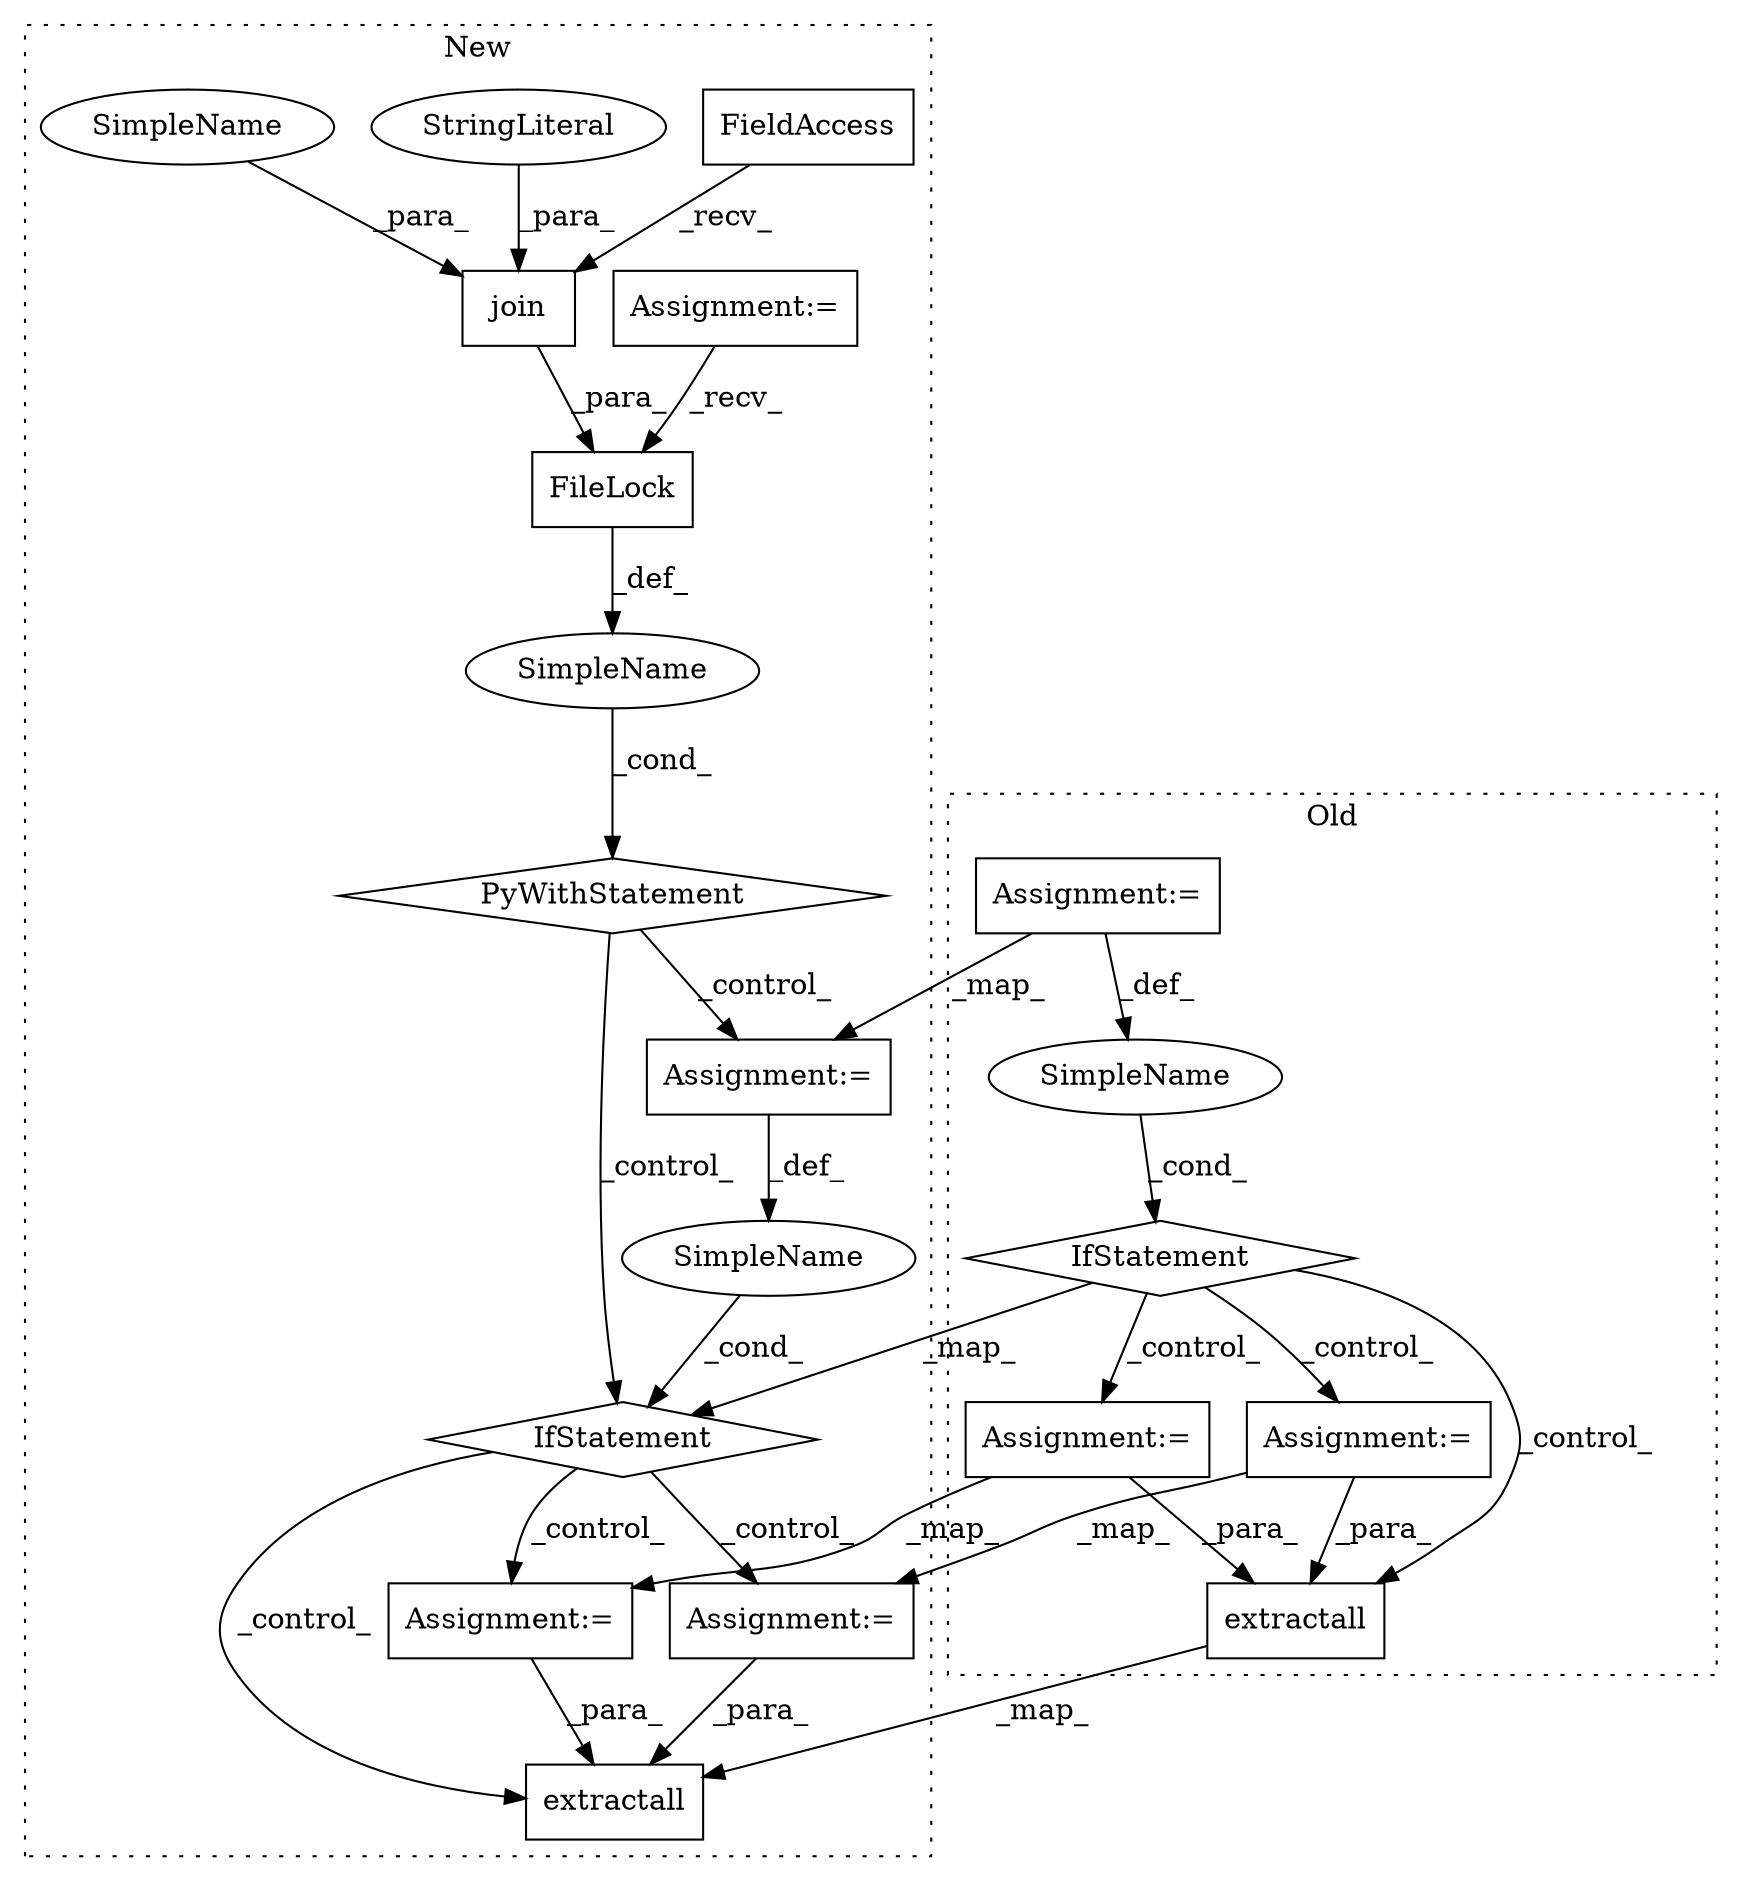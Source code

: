 digraph G {
subgraph cluster0 {
1 [label="extractall" a="32" s="1221,1264" l="11,1" shape="box"];
7 [label="IfStatement" a="25" s="1050,1080" l="4,2" shape="diamond"];
12 [label="Assignment:=" a="7" s="1178" l="1" shape="box"];
15 [label="SimpleName" a="42" s="" l="" shape="ellipse"];
17 [label="Assignment:=" a="7" s="1136" l="1" shape="box"];
19 [label="Assignment:=" a="7" s="911" l="1" shape="box"];
label = "Old";
style="dotted";
}
subgraph cluster1 {
2 [label="extractall" a="32" s="1344,1387" l="11,1" shape="box"];
3 [label="SimpleName" a="42" s="" l="" shape="ellipse"];
4 [label="PyWithStatement" a="104" s="942,1001" l="10,2" shape="diamond"];
5 [label="Assignment:=" a="7" s="592" l="8" shape="box"];
6 [label="IfStatement" a="25" s="1163,1193" l="4,2" shape="diamond"];
8 [label="FileLock" a="32" s="961,1000" l="9,1" shape="box"];
9 [label="join" a="32" s="978,999" l="5,1" shape="box"];
10 [label="FieldAccess" a="22" s="970" l="7" shape="box"];
11 [label="StringLiteral" a="45" s="993" l="6" shape="ellipse"];
13 [label="Assignment:=" a="7" s="1299" l="1" shape="box"];
14 [label="SimpleName" a="42" s="" l="" shape="ellipse"];
16 [label="Assignment:=" a="7" s="1255" l="1" shape="box"];
18 [label="Assignment:=" a="7" s="1020" l="1" shape="box"];
20 [label="SimpleName" a="42" s="983" l="9" shape="ellipse"];
label = "New";
style="dotted";
}
1 -> 2 [label="_map_"];
3 -> 4 [label="_cond_"];
4 -> 18 [label="_control_"];
4 -> 6 [label="_control_"];
5 -> 8 [label="_recv_"];
6 -> 16 [label="_control_"];
6 -> 2 [label="_control_"];
6 -> 13 [label="_control_"];
7 -> 1 [label="_control_"];
7 -> 17 [label="_control_"];
7 -> 12 [label="_control_"];
7 -> 6 [label="_map_"];
8 -> 3 [label="_def_"];
9 -> 8 [label="_para_"];
10 -> 9 [label="_recv_"];
11 -> 9 [label="_para_"];
12 -> 1 [label="_para_"];
12 -> 13 [label="_map_"];
13 -> 2 [label="_para_"];
14 -> 6 [label="_cond_"];
15 -> 7 [label="_cond_"];
16 -> 2 [label="_para_"];
17 -> 16 [label="_map_"];
17 -> 1 [label="_para_"];
18 -> 14 [label="_def_"];
19 -> 18 [label="_map_"];
19 -> 15 [label="_def_"];
20 -> 9 [label="_para_"];
}